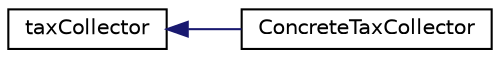 digraph "Graphical Class Hierarchy"
{
 // LATEX_PDF_SIZE
  edge [fontname="Helvetica",fontsize="10",labelfontname="Helvetica",labelfontsize="10"];
  node [fontname="Helvetica",fontsize="10",shape=record];
  rankdir="LR";
  Node0 [label="taxCollector",height=0.2,width=0.4,color="black", fillcolor="white", style="filled",URL="$classtaxCollector.html",tooltip="Abstract class representing a tax collector that visits various building types to collect taxes."];
  Node0 -> Node1 [dir="back",color="midnightblue",fontsize="10",style="solid",fontname="Helvetica"];
  Node1 [label="ConcreteTaxCollector",height=0.2,width=0.4,color="black", fillcolor="white", style="filled",URL="$classConcreteTaxCollector.html",tooltip="A concrete implementation of the taxCollector interface, responsible for collecting taxes from variou..."];
}
